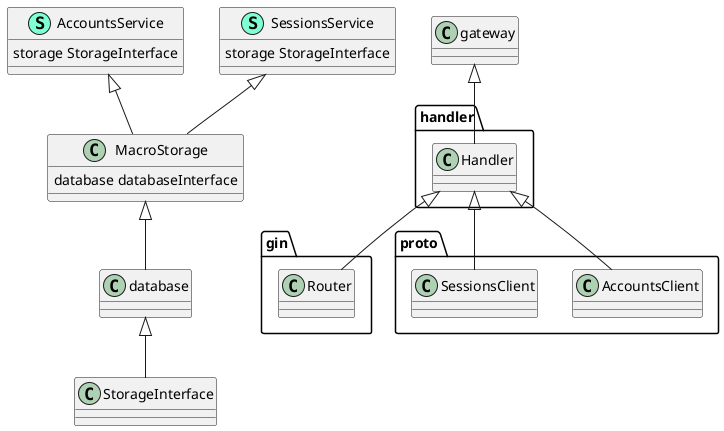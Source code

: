 @startuml myDiagram
!define LIGHTBLUE

set namespaceSeparator .

class AccountsService << (S,Aquamarine) >> {
    storage StorageInterface
}
class SessionsService << (S,Aquamarine) >> {
    storage StorageInterface
}

class handler.Handler {
}

class MacroStorage {
    database databaseInterface
}

class gin.Router {
}

class proto.AccountsClient {
}
class proto.SessionsClient {
}

AccountsService <|-- MacroStorage 
SessionsService <|-- MacroStorage 

gateway <|-- handler.Handler

handler.Handler <|-- proto.AccountsClient
handler.Handler <|-- proto.SessionsClient
handler.Handler <|-- gin.Router

MacroStorage <|-- database

database <|-- StorageInterface

@enduml
